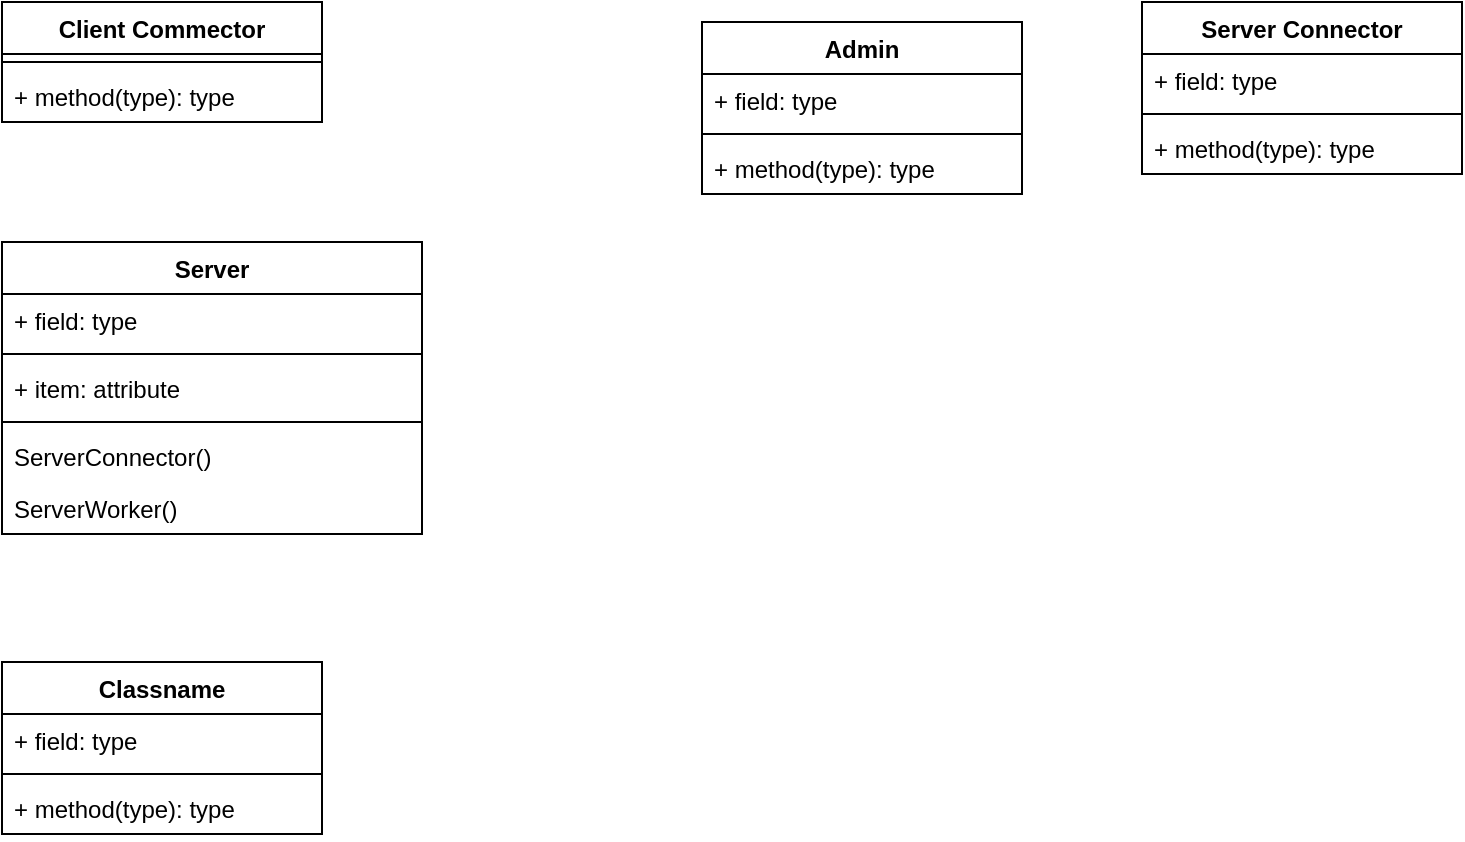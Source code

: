 <mxfile version="14.4.4" type="github">
  <diagram id="C5RBs43oDa-KdzZeNtuy" name="Page-1">
    <mxGraphModel dx="1104" dy="1292" grid="1" gridSize="10" guides="1" tooltips="1" connect="1" arrows="1" fold="1" page="1" pageScale="1" pageWidth="827" pageHeight="1169" math="0" shadow="0">
      <root>
        <mxCell id="WIyWlLk6GJQsqaUBKTNV-0" />
        <mxCell id="WIyWlLk6GJQsqaUBKTNV-1" parent="WIyWlLk6GJQsqaUBKTNV-0" />
        <mxCell id="dr_Pp-hbCO8CK-rC_7ww-2" value="Server" style="swimlane;fontStyle=1;align=center;verticalAlign=top;childLayout=stackLayout;horizontal=1;startSize=26;horizontalStack=0;resizeParent=1;resizeParentMax=0;resizeLast=0;collapsible=1;marginBottom=0;" vertex="1" parent="WIyWlLk6GJQsqaUBKTNV-1">
          <mxGeometry x="30" y="160" width="210" height="146" as="geometry" />
        </mxCell>
        <mxCell id="dr_Pp-hbCO8CK-rC_7ww-3" value="+ field: type" style="text;strokeColor=none;fillColor=none;align=left;verticalAlign=top;spacingLeft=4;spacingRight=4;overflow=hidden;rotatable=0;points=[[0,0.5],[1,0.5]];portConstraint=eastwest;" vertex="1" parent="dr_Pp-hbCO8CK-rC_7ww-2">
          <mxGeometry y="26" width="210" height="26" as="geometry" />
        </mxCell>
        <mxCell id="dr_Pp-hbCO8CK-rC_7ww-4" value="" style="line;strokeWidth=1;fillColor=none;align=left;verticalAlign=middle;spacingTop=-1;spacingLeft=3;spacingRight=3;rotatable=0;labelPosition=right;points=[];portConstraint=eastwest;" vertex="1" parent="dr_Pp-hbCO8CK-rC_7ww-2">
          <mxGeometry y="52" width="210" height="8" as="geometry" />
        </mxCell>
        <mxCell id="dr_Pp-hbCO8CK-rC_7ww-15" value="+ item: attribute" style="text;strokeColor=none;fillColor=none;align=left;verticalAlign=top;spacingLeft=4;spacingRight=4;overflow=hidden;rotatable=0;points=[[0,0.5],[1,0.5]];portConstraint=eastwest;" vertex="1" parent="dr_Pp-hbCO8CK-rC_7ww-2">
          <mxGeometry y="60" width="210" height="26" as="geometry" />
        </mxCell>
        <mxCell id="dr_Pp-hbCO8CK-rC_7ww-16" value="" style="line;strokeWidth=1;fillColor=none;align=left;verticalAlign=middle;spacingTop=-1;spacingLeft=3;spacingRight=3;rotatable=0;labelPosition=right;points=[];portConstraint=eastwest;" vertex="1" parent="dr_Pp-hbCO8CK-rC_7ww-2">
          <mxGeometry y="86" width="210" height="8" as="geometry" />
        </mxCell>
        <mxCell id="dr_Pp-hbCO8CK-rC_7ww-18" value="ServerConnector()" style="text;strokeColor=none;fillColor=none;align=left;verticalAlign=top;spacingLeft=4;spacingRight=4;overflow=hidden;rotatable=0;points=[[0,0.5],[1,0.5]];portConstraint=eastwest;" vertex="1" parent="dr_Pp-hbCO8CK-rC_7ww-2">
          <mxGeometry y="94" width="210" height="26" as="geometry" />
        </mxCell>
        <mxCell id="dr_Pp-hbCO8CK-rC_7ww-5" value="ServerWorker()&#xa;&#xa;" style="text;strokeColor=none;fillColor=none;align=left;verticalAlign=top;spacingLeft=4;spacingRight=4;overflow=hidden;rotatable=0;points=[[0,0.5],[1,0.5]];portConstraint=eastwest;" vertex="1" parent="dr_Pp-hbCO8CK-rC_7ww-2">
          <mxGeometry y="120" width="210" height="26" as="geometry" />
        </mxCell>
        <mxCell id="dr_Pp-hbCO8CK-rC_7ww-19" value="Client Commector" style="swimlane;fontStyle=1;align=center;verticalAlign=top;childLayout=stackLayout;horizontal=1;startSize=26;horizontalStack=0;resizeParent=1;resizeParentMax=0;resizeLast=0;collapsible=1;marginBottom=0;" vertex="1" parent="WIyWlLk6GJQsqaUBKTNV-1">
          <mxGeometry x="30" y="40" width="160" height="60" as="geometry" />
        </mxCell>
        <mxCell id="dr_Pp-hbCO8CK-rC_7ww-21" value="" style="line;strokeWidth=1;fillColor=none;align=left;verticalAlign=middle;spacingTop=-1;spacingLeft=3;spacingRight=3;rotatable=0;labelPosition=right;points=[];portConstraint=eastwest;" vertex="1" parent="dr_Pp-hbCO8CK-rC_7ww-19">
          <mxGeometry y="26" width="160" height="8" as="geometry" />
        </mxCell>
        <mxCell id="dr_Pp-hbCO8CK-rC_7ww-22" value="+ method(type): type" style="text;strokeColor=none;fillColor=none;align=left;verticalAlign=top;spacingLeft=4;spacingRight=4;overflow=hidden;rotatable=0;points=[[0,0.5],[1,0.5]];portConstraint=eastwest;" vertex="1" parent="dr_Pp-hbCO8CK-rC_7ww-19">
          <mxGeometry y="34" width="160" height="26" as="geometry" />
        </mxCell>
        <mxCell id="dr_Pp-hbCO8CK-rC_7ww-23" value="Admin" style="swimlane;fontStyle=1;align=center;verticalAlign=top;childLayout=stackLayout;horizontal=1;startSize=26;horizontalStack=0;resizeParent=1;resizeParentMax=0;resizeLast=0;collapsible=1;marginBottom=0;" vertex="1" parent="WIyWlLk6GJQsqaUBKTNV-1">
          <mxGeometry x="380" y="50" width="160" height="86" as="geometry" />
        </mxCell>
        <mxCell id="dr_Pp-hbCO8CK-rC_7ww-24" value="+ field: type" style="text;strokeColor=none;fillColor=none;align=left;verticalAlign=top;spacingLeft=4;spacingRight=4;overflow=hidden;rotatable=0;points=[[0,0.5],[1,0.5]];portConstraint=eastwest;" vertex="1" parent="dr_Pp-hbCO8CK-rC_7ww-23">
          <mxGeometry y="26" width="160" height="26" as="geometry" />
        </mxCell>
        <mxCell id="dr_Pp-hbCO8CK-rC_7ww-25" value="" style="line;strokeWidth=1;fillColor=none;align=left;verticalAlign=middle;spacingTop=-1;spacingLeft=3;spacingRight=3;rotatable=0;labelPosition=right;points=[];portConstraint=eastwest;" vertex="1" parent="dr_Pp-hbCO8CK-rC_7ww-23">
          <mxGeometry y="52" width="160" height="8" as="geometry" />
        </mxCell>
        <mxCell id="dr_Pp-hbCO8CK-rC_7ww-26" value="+ method(type): type" style="text;strokeColor=none;fillColor=none;align=left;verticalAlign=top;spacingLeft=4;spacingRight=4;overflow=hidden;rotatable=0;points=[[0,0.5],[1,0.5]];portConstraint=eastwest;" vertex="1" parent="dr_Pp-hbCO8CK-rC_7ww-23">
          <mxGeometry y="60" width="160" height="26" as="geometry" />
        </mxCell>
        <mxCell id="dr_Pp-hbCO8CK-rC_7ww-27" value="Server Connector" style="swimlane;fontStyle=1;align=center;verticalAlign=top;childLayout=stackLayout;horizontal=1;startSize=26;horizontalStack=0;resizeParent=1;resizeParentMax=0;resizeLast=0;collapsible=1;marginBottom=0;" vertex="1" parent="WIyWlLk6GJQsqaUBKTNV-1">
          <mxGeometry x="600" y="40" width="160" height="86" as="geometry" />
        </mxCell>
        <mxCell id="dr_Pp-hbCO8CK-rC_7ww-28" value="+ field: type" style="text;strokeColor=none;fillColor=none;align=left;verticalAlign=top;spacingLeft=4;spacingRight=4;overflow=hidden;rotatable=0;points=[[0,0.5],[1,0.5]];portConstraint=eastwest;" vertex="1" parent="dr_Pp-hbCO8CK-rC_7ww-27">
          <mxGeometry y="26" width="160" height="26" as="geometry" />
        </mxCell>
        <mxCell id="dr_Pp-hbCO8CK-rC_7ww-29" value="" style="line;strokeWidth=1;fillColor=none;align=left;verticalAlign=middle;spacingTop=-1;spacingLeft=3;spacingRight=3;rotatable=0;labelPosition=right;points=[];portConstraint=eastwest;" vertex="1" parent="dr_Pp-hbCO8CK-rC_7ww-27">
          <mxGeometry y="52" width="160" height="8" as="geometry" />
        </mxCell>
        <mxCell id="dr_Pp-hbCO8CK-rC_7ww-30" value="+ method(type): type" style="text;strokeColor=none;fillColor=none;align=left;verticalAlign=top;spacingLeft=4;spacingRight=4;overflow=hidden;rotatable=0;points=[[0,0.5],[1,0.5]];portConstraint=eastwest;" vertex="1" parent="dr_Pp-hbCO8CK-rC_7ww-27">
          <mxGeometry y="60" width="160" height="26" as="geometry" />
        </mxCell>
        <mxCell id="dr_Pp-hbCO8CK-rC_7ww-31" value="Classname" style="swimlane;fontStyle=1;align=center;verticalAlign=top;childLayout=stackLayout;horizontal=1;startSize=26;horizontalStack=0;resizeParent=1;resizeParentMax=0;resizeLast=0;collapsible=1;marginBottom=0;" vertex="1" parent="WIyWlLk6GJQsqaUBKTNV-1">
          <mxGeometry x="30" y="370" width="160" height="86" as="geometry" />
        </mxCell>
        <mxCell id="dr_Pp-hbCO8CK-rC_7ww-32" value="+ field: type" style="text;strokeColor=none;fillColor=none;align=left;verticalAlign=top;spacingLeft=4;spacingRight=4;overflow=hidden;rotatable=0;points=[[0,0.5],[1,0.5]];portConstraint=eastwest;" vertex="1" parent="dr_Pp-hbCO8CK-rC_7ww-31">
          <mxGeometry y="26" width="160" height="26" as="geometry" />
        </mxCell>
        <mxCell id="dr_Pp-hbCO8CK-rC_7ww-33" value="" style="line;strokeWidth=1;fillColor=none;align=left;verticalAlign=middle;spacingTop=-1;spacingLeft=3;spacingRight=3;rotatable=0;labelPosition=right;points=[];portConstraint=eastwest;" vertex="1" parent="dr_Pp-hbCO8CK-rC_7ww-31">
          <mxGeometry y="52" width="160" height="8" as="geometry" />
        </mxCell>
        <mxCell id="dr_Pp-hbCO8CK-rC_7ww-34" value="+ method(type): type" style="text;strokeColor=none;fillColor=none;align=left;verticalAlign=top;spacingLeft=4;spacingRight=4;overflow=hidden;rotatable=0;points=[[0,0.5],[1,0.5]];portConstraint=eastwest;" vertex="1" parent="dr_Pp-hbCO8CK-rC_7ww-31">
          <mxGeometry y="60" width="160" height="26" as="geometry" />
        </mxCell>
      </root>
    </mxGraphModel>
  </diagram>
</mxfile>
